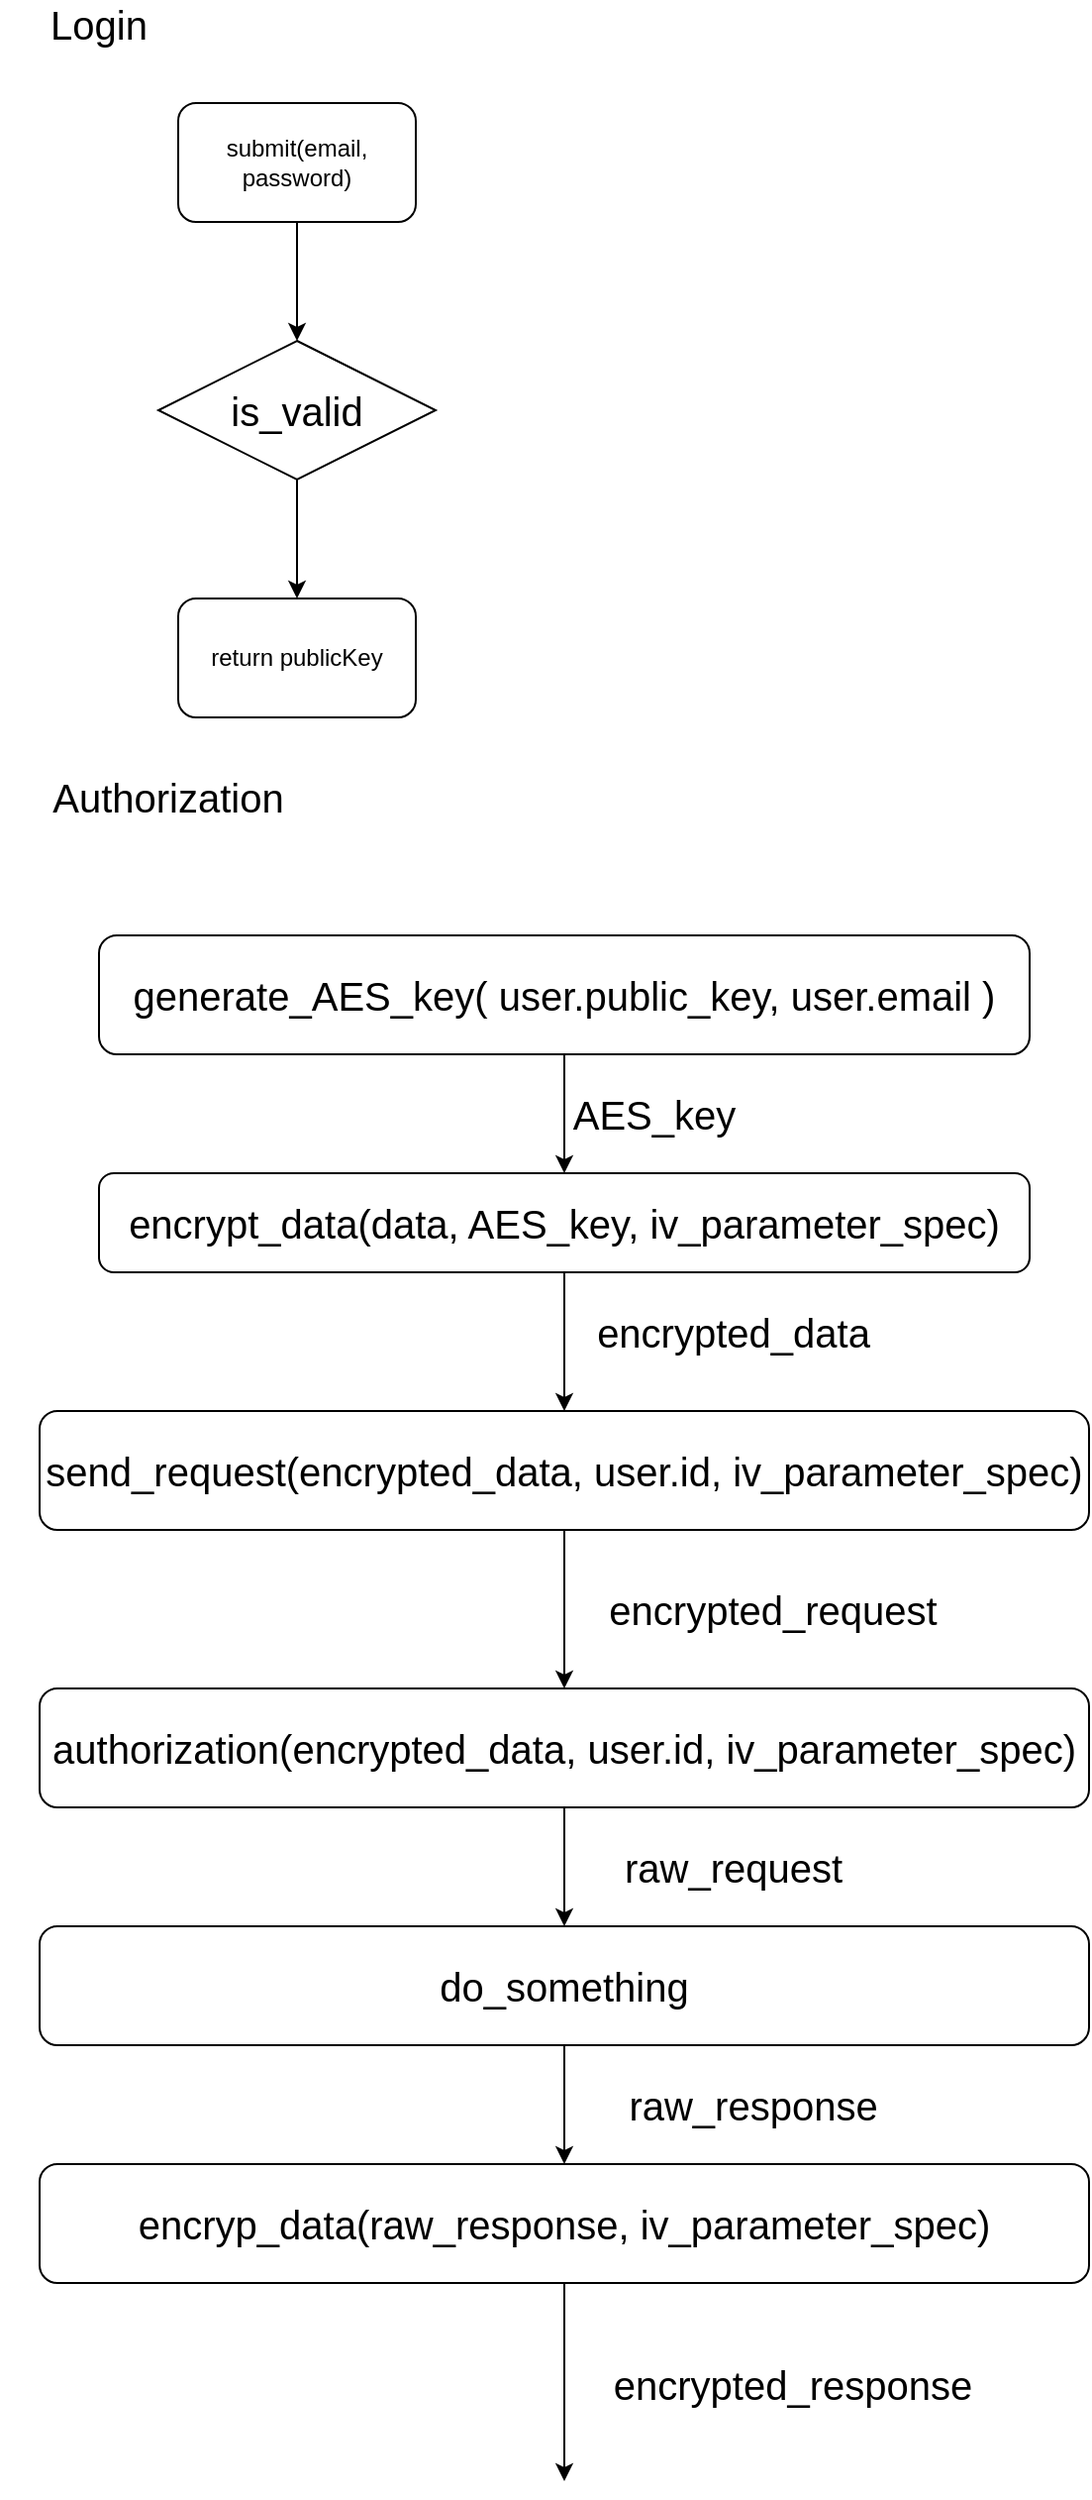 <mxfile version="14.7.4" type="embed"><diagram id="tvsljWRDo8vnIA9mEmaz" name="Page-1"><mxGraphModel dx="819" dy="431" grid="1" gridSize="10" guides="1" tooltips="1" connect="1" arrows="1" fold="1" page="1" pageScale="1" pageWidth="850" pageHeight="1100" math="0" shadow="0"><root><mxCell id="0"/><mxCell id="1" parent="0"/><mxCell id="6" style="edgeStyle=orthogonalEdgeStyle;rounded=0;orthogonalLoop=1;jettySize=auto;html=1;fontSize=20;" edge="1" parent="1" source="2" target="5"><mxGeometry relative="1" as="geometry"/></mxCell><mxCell id="2" value="submit(email, password)" style="rounded=1;whiteSpace=wrap;html=1;" parent="1" vertex="1"><mxGeometry x="120" y="80" width="120" height="60" as="geometry"/></mxCell><mxCell id="3" value="return publicKey" style="rounded=1;whiteSpace=wrap;html=1;" parent="1" vertex="1"><mxGeometry x="120" y="330" width="120" height="60" as="geometry"/></mxCell><mxCell id="4" value="Login" style="text;html=1;strokeColor=none;fillColor=none;align=center;verticalAlign=middle;whiteSpace=wrap;rounded=0;fontSize=20;" vertex="1" parent="1"><mxGeometry x="60" y="30" width="40" height="20" as="geometry"/></mxCell><mxCell id="7" style="edgeStyle=orthogonalEdgeStyle;rounded=0;orthogonalLoop=1;jettySize=auto;html=1;fontSize=20;" edge="1" parent="1" source="5" target="3"><mxGeometry relative="1" as="geometry"/></mxCell><mxCell id="5" value="is_valid" style="rhombus;whiteSpace=wrap;html=1;fontSize=20;" vertex="1" parent="1"><mxGeometry x="110" y="200" width="140" height="70" as="geometry"/></mxCell><mxCell id="8" value="Authorization" style="text;html=1;strokeColor=none;fillColor=none;align=center;verticalAlign=middle;whiteSpace=wrap;rounded=0;fontSize=20;" vertex="1" parent="1"><mxGeometry x="30" y="420" width="170" height="20" as="geometry"/></mxCell><mxCell id="9" value="generate_AES_key( user.public_key, user.email )" style="rounded=1;whiteSpace=wrap;html=1;fontSize=20;" vertex="1" parent="1"><mxGeometry x="80" y="500" width="470" height="60" as="geometry"/></mxCell><mxCell id="14" value="encrypted_data" style="edgeStyle=orthogonalEdgeStyle;rounded=0;orthogonalLoop=1;jettySize=auto;html=1;fontSize=20;" edge="1" parent="1" source="10" target="11"><mxGeometry x="-0.143" y="85" relative="1" as="geometry"><mxPoint as="offset"/></mxGeometry></mxCell><mxCell id="10" value="encrypt_data(data, AES_key, iv_parameter_spec)" style="rounded=1;whiteSpace=wrap;html=1;fontSize=20;" vertex="1" parent="1"><mxGeometry x="80" y="620" width="470" height="50" as="geometry"/></mxCell><mxCell id="15" value="encrypted_request" style="edgeStyle=orthogonalEdgeStyle;rounded=0;orthogonalLoop=1;jettySize=auto;html=1;fontSize=20;" edge="1" parent="1" source="11" target="12"><mxGeometry y="105" relative="1" as="geometry"><mxPoint as="offset"/></mxGeometry></mxCell><mxCell id="11" value="send_request(encrypted_data, user.id, iv_parameter_spec)" style="rounded=1;whiteSpace=wrap;html=1;fontSize=20;" vertex="1" parent="1"><mxGeometry x="50" y="740" width="530" height="60" as="geometry"/></mxCell><mxCell id="17" value="raw_request" style="edgeStyle=orthogonalEdgeStyle;rounded=0;orthogonalLoop=1;jettySize=auto;html=1;fontSize=20;" edge="1" parent="1" source="12" target="16"><mxGeometry y="85" relative="1" as="geometry"><mxPoint as="offset"/></mxGeometry></mxCell><mxCell id="12" value="authorization(encrypted_data, user.id, iv_parameter_spec)" style="rounded=1;whiteSpace=wrap;html=1;fontSize=20;" vertex="1" parent="1"><mxGeometry x="50" y="880" width="530" height="60" as="geometry"/></mxCell><mxCell id="13" value="AES_key" style="endArrow=classic;html=1;fontSize=20;" edge="1" parent="1" source="9" target="10"><mxGeometry y="45" width="50" height="50" relative="1" as="geometry"><mxPoint x="-10" y="650" as="sourcePoint"/><mxPoint x="40" y="600" as="targetPoint"/><mxPoint as="offset"/></mxGeometry></mxCell><mxCell id="16" value="do_something" style="rounded=1;whiteSpace=wrap;html=1;fontSize=20;" vertex="1" parent="1"><mxGeometry x="50" y="1000" width="530" height="60" as="geometry"/></mxCell><mxCell id="21" value="encrypted_response" style="edgeStyle=orthogonalEdgeStyle;rounded=0;orthogonalLoop=1;jettySize=auto;html=1;fontSize=20;" edge="1" parent="1" source="19"><mxGeometry y="115" relative="1" as="geometry"><mxPoint x="315" y="1280" as="targetPoint"/><mxPoint as="offset"/></mxGeometry></mxCell><mxCell id="19" value="encryp_data(raw_response, iv_parameter_spec)" style="rounded=1;whiteSpace=wrap;html=1;fontSize=20;" vertex="1" parent="1"><mxGeometry x="50" y="1120" width="530" height="60" as="geometry"/></mxCell><mxCell id="20" value="raw_response" style="endArrow=classic;html=1;fontSize=20;" edge="1" parent="1" source="16" target="19"><mxGeometry y="95" width="50" height="50" relative="1" as="geometry"><mxPoint x="300" y="1260" as="sourcePoint"/><mxPoint x="350" y="1210" as="targetPoint"/><mxPoint as="offset"/></mxGeometry></mxCell></root></mxGraphModel></diagram></mxfile>
